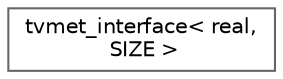digraph "类继承关系图"
{
 // LATEX_PDF_SIZE
  bgcolor="transparent";
  edge [fontname=Helvetica,fontsize=10,labelfontname=Helvetica,labelfontsize=10];
  node [fontname=Helvetica,fontsize=10,shape=box,height=0.2,width=0.4];
  rankdir="LR";
  Node0 [id="Node000000",label="tvmet_interface\< real,\l SIZE \>",height=0.2,width=0.4,color="grey40", fillcolor="white", style="filled",URL="$classtvmet__interface.html",tooltip=" "];
}
